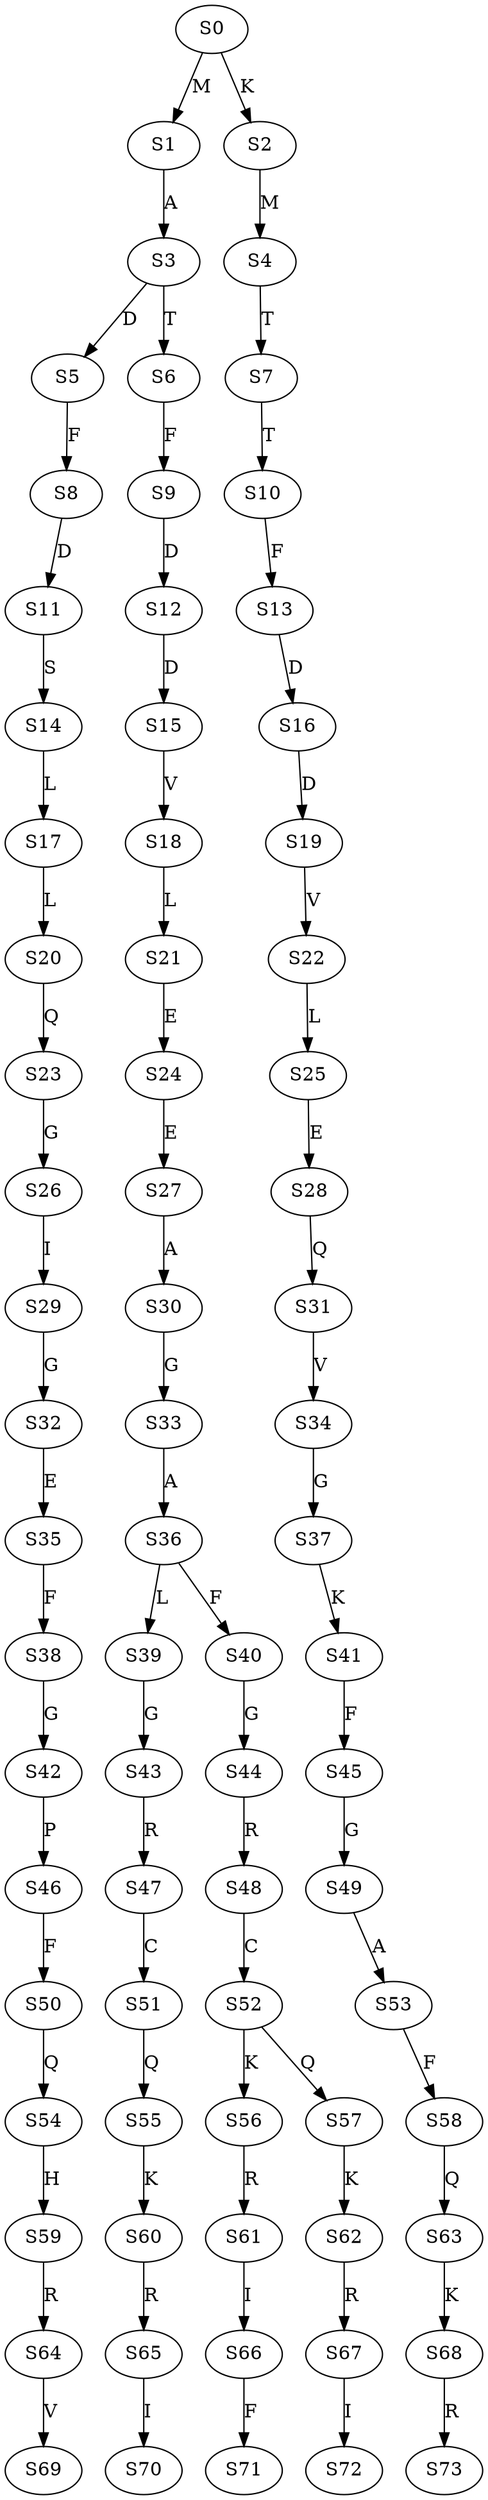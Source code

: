 strict digraph  {
	S0 -> S1 [ label = M ];
	S0 -> S2 [ label = K ];
	S1 -> S3 [ label = A ];
	S2 -> S4 [ label = M ];
	S3 -> S5 [ label = D ];
	S3 -> S6 [ label = T ];
	S4 -> S7 [ label = T ];
	S5 -> S8 [ label = F ];
	S6 -> S9 [ label = F ];
	S7 -> S10 [ label = T ];
	S8 -> S11 [ label = D ];
	S9 -> S12 [ label = D ];
	S10 -> S13 [ label = F ];
	S11 -> S14 [ label = S ];
	S12 -> S15 [ label = D ];
	S13 -> S16 [ label = D ];
	S14 -> S17 [ label = L ];
	S15 -> S18 [ label = V ];
	S16 -> S19 [ label = D ];
	S17 -> S20 [ label = L ];
	S18 -> S21 [ label = L ];
	S19 -> S22 [ label = V ];
	S20 -> S23 [ label = Q ];
	S21 -> S24 [ label = E ];
	S22 -> S25 [ label = L ];
	S23 -> S26 [ label = G ];
	S24 -> S27 [ label = E ];
	S25 -> S28 [ label = E ];
	S26 -> S29 [ label = I ];
	S27 -> S30 [ label = A ];
	S28 -> S31 [ label = Q ];
	S29 -> S32 [ label = G ];
	S30 -> S33 [ label = G ];
	S31 -> S34 [ label = V ];
	S32 -> S35 [ label = E ];
	S33 -> S36 [ label = A ];
	S34 -> S37 [ label = G ];
	S35 -> S38 [ label = F ];
	S36 -> S39 [ label = L ];
	S36 -> S40 [ label = F ];
	S37 -> S41 [ label = K ];
	S38 -> S42 [ label = G ];
	S39 -> S43 [ label = G ];
	S40 -> S44 [ label = G ];
	S41 -> S45 [ label = F ];
	S42 -> S46 [ label = P ];
	S43 -> S47 [ label = R ];
	S44 -> S48 [ label = R ];
	S45 -> S49 [ label = G ];
	S46 -> S50 [ label = F ];
	S47 -> S51 [ label = C ];
	S48 -> S52 [ label = C ];
	S49 -> S53 [ label = A ];
	S50 -> S54 [ label = Q ];
	S51 -> S55 [ label = Q ];
	S52 -> S56 [ label = K ];
	S52 -> S57 [ label = Q ];
	S53 -> S58 [ label = F ];
	S54 -> S59 [ label = H ];
	S55 -> S60 [ label = K ];
	S56 -> S61 [ label = R ];
	S57 -> S62 [ label = K ];
	S58 -> S63 [ label = Q ];
	S59 -> S64 [ label = R ];
	S60 -> S65 [ label = R ];
	S61 -> S66 [ label = I ];
	S62 -> S67 [ label = R ];
	S63 -> S68 [ label = K ];
	S64 -> S69 [ label = V ];
	S65 -> S70 [ label = I ];
	S66 -> S71 [ label = F ];
	S67 -> S72 [ label = I ];
	S68 -> S73 [ label = R ];
}
